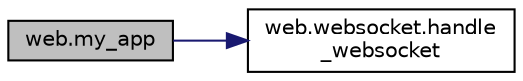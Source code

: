 digraph "web.my_app"
{
  edge [fontname="Helvetica",fontsize="10",labelfontname="Helvetica",labelfontsize="10"];
  node [fontname="Helvetica",fontsize="10",shape=record];
  rankdir="LR";
  Node1 [label="web.my_app",height=0.2,width=0.4,color="black", fillcolor="grey75", style="filled" fontcolor="black"];
  Node1 -> Node2 [color="midnightblue",fontsize="10",style="solid",fontname="Helvetica"];
  Node2 [label="web.websocket.handle\l_websocket",height=0.2,width=0.4,color="black", fillcolor="white", style="filled",URL="$namespaceweb_1_1websocket.html#a33ef9743f6d3e7f906a7204224394a80"];
}
